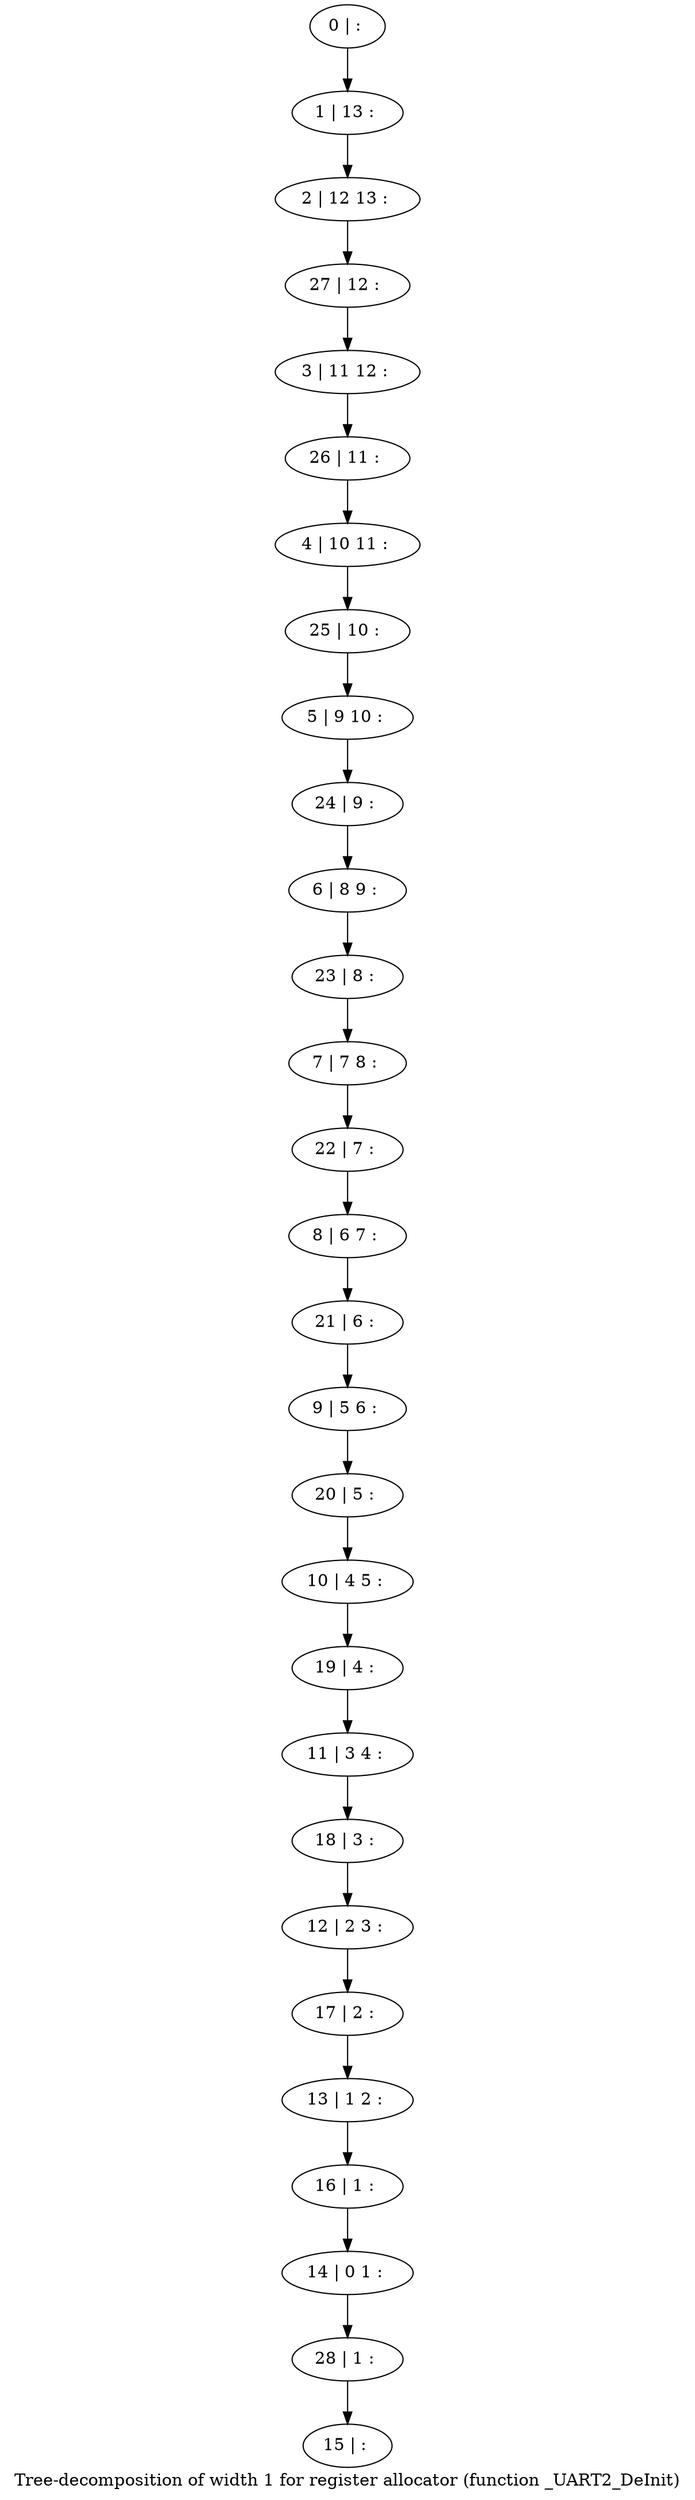 digraph G {
graph [label="Tree-decomposition of width 1 for register allocator (function _UART2_DeInit)"]
0[label="0 | : "];
1[label="1 | 13 : "];
2[label="2 | 12 13 : "];
3[label="3 | 11 12 : "];
4[label="4 | 10 11 : "];
5[label="5 | 9 10 : "];
6[label="6 | 8 9 : "];
7[label="7 | 7 8 : "];
8[label="8 | 6 7 : "];
9[label="9 | 5 6 : "];
10[label="10 | 4 5 : "];
11[label="11 | 3 4 : "];
12[label="12 | 2 3 : "];
13[label="13 | 1 2 : "];
14[label="14 | 0 1 : "];
15[label="15 | : "];
16[label="16 | 1 : "];
17[label="17 | 2 : "];
18[label="18 | 3 : "];
19[label="19 | 4 : "];
20[label="20 | 5 : "];
21[label="21 | 6 : "];
22[label="22 | 7 : "];
23[label="23 | 8 : "];
24[label="24 | 9 : "];
25[label="25 | 10 : "];
26[label="26 | 11 : "];
27[label="27 | 12 : "];
28[label="28 | 1 : "];
0->1 ;
1->2 ;
16->14 ;
13->16 ;
17->13 ;
12->17 ;
18->12 ;
11->18 ;
19->11 ;
10->19 ;
20->10 ;
9->20 ;
21->9 ;
8->21 ;
22->8 ;
7->22 ;
23->7 ;
6->23 ;
24->6 ;
5->24 ;
25->5 ;
4->25 ;
26->4 ;
3->26 ;
27->3 ;
2->27 ;
28->15 ;
14->28 ;
}
